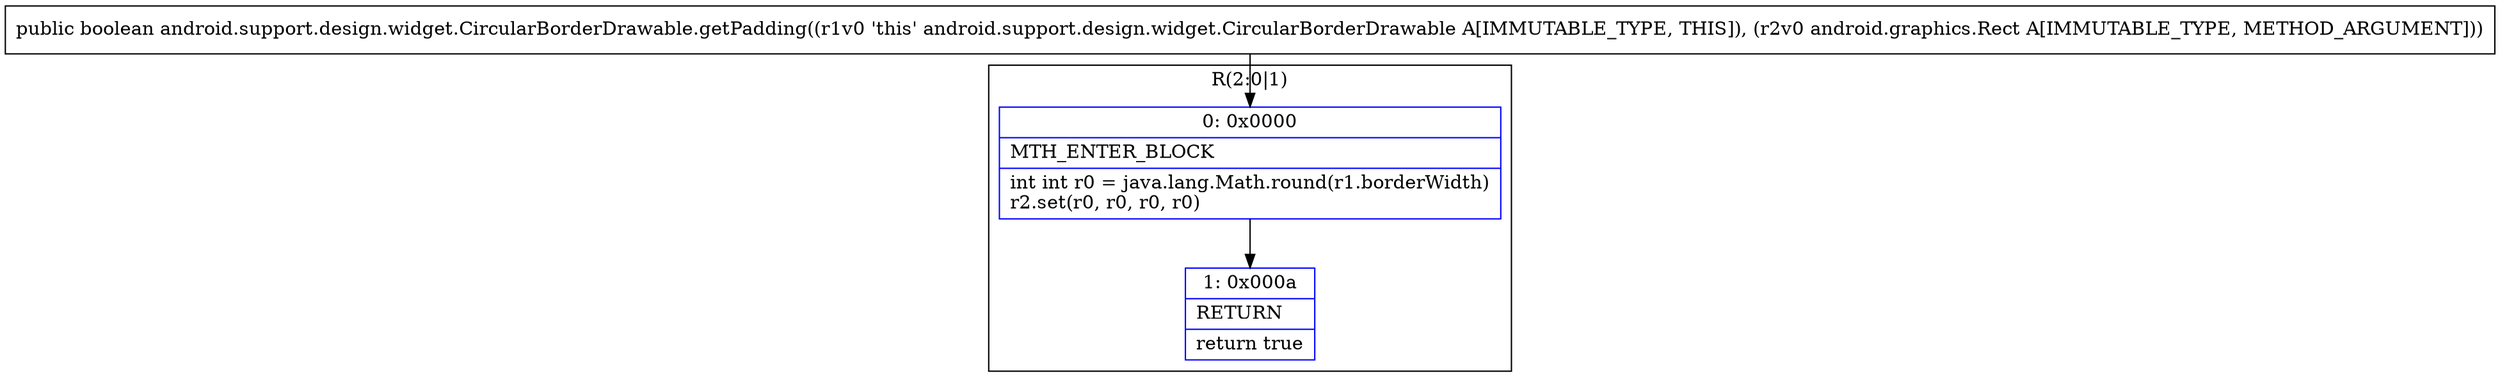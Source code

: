 digraph "CFG forandroid.support.design.widget.CircularBorderDrawable.getPadding(Landroid\/graphics\/Rect;)Z" {
subgraph cluster_Region_1884818609 {
label = "R(2:0|1)";
node [shape=record,color=blue];
Node_0 [shape=record,label="{0\:\ 0x0000|MTH_ENTER_BLOCK\l|int int r0 = java.lang.Math.round(r1.borderWidth)\lr2.set(r0, r0, r0, r0)\l}"];
Node_1 [shape=record,label="{1\:\ 0x000a|RETURN\l|return true\l}"];
}
MethodNode[shape=record,label="{public boolean android.support.design.widget.CircularBorderDrawable.getPadding((r1v0 'this' android.support.design.widget.CircularBorderDrawable A[IMMUTABLE_TYPE, THIS]), (r2v0 android.graphics.Rect A[IMMUTABLE_TYPE, METHOD_ARGUMENT])) }"];
MethodNode -> Node_0;
Node_0 -> Node_1;
}

